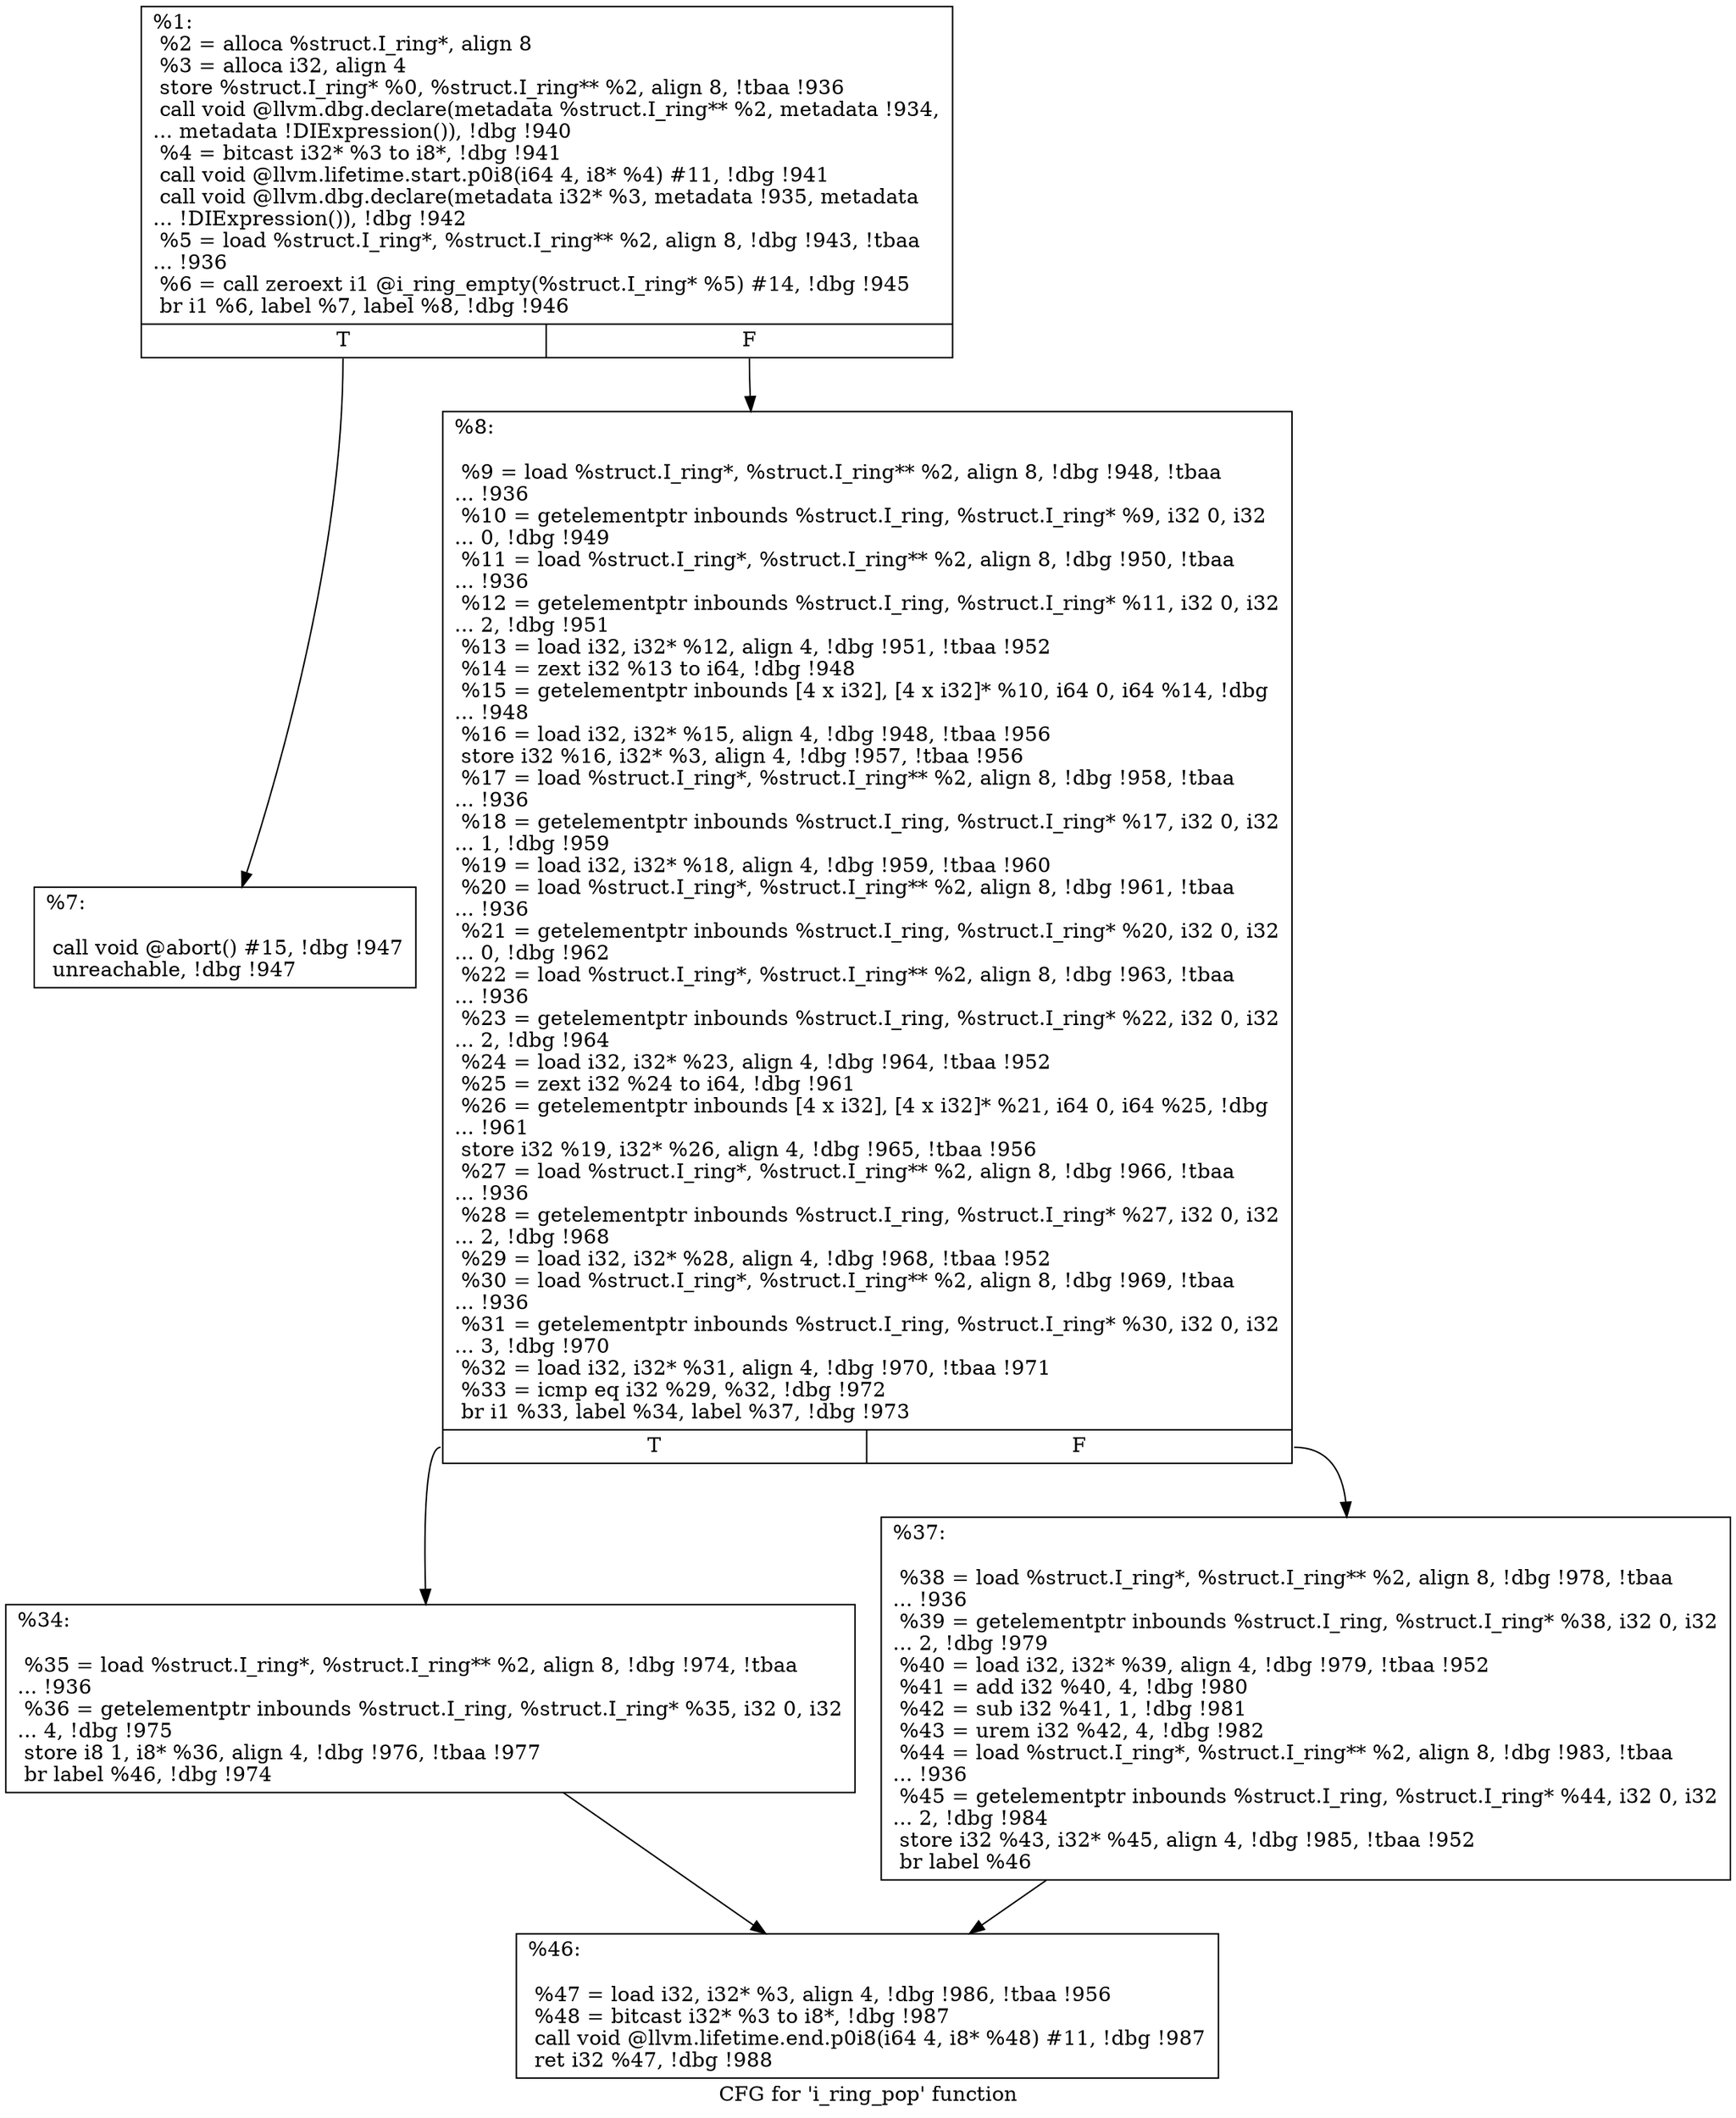 digraph "CFG for 'i_ring_pop' function" {
	label="CFG for 'i_ring_pop' function";

	Node0x25079e0 [shape=record,label="{%1:\l  %2 = alloca %struct.I_ring*, align 8\l  %3 = alloca i32, align 4\l  store %struct.I_ring* %0, %struct.I_ring** %2, align 8, !tbaa !936\l  call void @llvm.dbg.declare(metadata %struct.I_ring** %2, metadata !934,\l... metadata !DIExpression()), !dbg !940\l  %4 = bitcast i32* %3 to i8*, !dbg !941\l  call void @llvm.lifetime.start.p0i8(i64 4, i8* %4) #11, !dbg !941\l  call void @llvm.dbg.declare(metadata i32* %3, metadata !935, metadata\l... !DIExpression()), !dbg !942\l  %5 = load %struct.I_ring*, %struct.I_ring** %2, align 8, !dbg !943, !tbaa\l... !936\l  %6 = call zeroext i1 @i_ring_empty(%struct.I_ring* %5) #14, !dbg !945\l  br i1 %6, label %7, label %8, !dbg !946\l|{<s0>T|<s1>F}}"];
	Node0x25079e0:s0 -> Node0x250ac80;
	Node0x25079e0:s1 -> Node0x250acd0;
	Node0x250ac80 [shape=record,label="{%7:\l\l  call void @abort() #15, !dbg !947\l  unreachable, !dbg !947\l}"];
	Node0x250acd0 [shape=record,label="{%8:\l\l  %9 = load %struct.I_ring*, %struct.I_ring** %2, align 8, !dbg !948, !tbaa\l... !936\l  %10 = getelementptr inbounds %struct.I_ring, %struct.I_ring* %9, i32 0, i32\l... 0, !dbg !949\l  %11 = load %struct.I_ring*, %struct.I_ring** %2, align 8, !dbg !950, !tbaa\l... !936\l  %12 = getelementptr inbounds %struct.I_ring, %struct.I_ring* %11, i32 0, i32\l... 2, !dbg !951\l  %13 = load i32, i32* %12, align 4, !dbg !951, !tbaa !952\l  %14 = zext i32 %13 to i64, !dbg !948\l  %15 = getelementptr inbounds [4 x i32], [4 x i32]* %10, i64 0, i64 %14, !dbg\l... !948\l  %16 = load i32, i32* %15, align 4, !dbg !948, !tbaa !956\l  store i32 %16, i32* %3, align 4, !dbg !957, !tbaa !956\l  %17 = load %struct.I_ring*, %struct.I_ring** %2, align 8, !dbg !958, !tbaa\l... !936\l  %18 = getelementptr inbounds %struct.I_ring, %struct.I_ring* %17, i32 0, i32\l... 1, !dbg !959\l  %19 = load i32, i32* %18, align 4, !dbg !959, !tbaa !960\l  %20 = load %struct.I_ring*, %struct.I_ring** %2, align 8, !dbg !961, !tbaa\l... !936\l  %21 = getelementptr inbounds %struct.I_ring, %struct.I_ring* %20, i32 0, i32\l... 0, !dbg !962\l  %22 = load %struct.I_ring*, %struct.I_ring** %2, align 8, !dbg !963, !tbaa\l... !936\l  %23 = getelementptr inbounds %struct.I_ring, %struct.I_ring* %22, i32 0, i32\l... 2, !dbg !964\l  %24 = load i32, i32* %23, align 4, !dbg !964, !tbaa !952\l  %25 = zext i32 %24 to i64, !dbg !961\l  %26 = getelementptr inbounds [4 x i32], [4 x i32]* %21, i64 0, i64 %25, !dbg\l... !961\l  store i32 %19, i32* %26, align 4, !dbg !965, !tbaa !956\l  %27 = load %struct.I_ring*, %struct.I_ring** %2, align 8, !dbg !966, !tbaa\l... !936\l  %28 = getelementptr inbounds %struct.I_ring, %struct.I_ring* %27, i32 0, i32\l... 2, !dbg !968\l  %29 = load i32, i32* %28, align 4, !dbg !968, !tbaa !952\l  %30 = load %struct.I_ring*, %struct.I_ring** %2, align 8, !dbg !969, !tbaa\l... !936\l  %31 = getelementptr inbounds %struct.I_ring, %struct.I_ring* %30, i32 0, i32\l... 3, !dbg !970\l  %32 = load i32, i32* %31, align 4, !dbg !970, !tbaa !971\l  %33 = icmp eq i32 %29, %32, !dbg !972\l  br i1 %33, label %34, label %37, !dbg !973\l|{<s0>T|<s1>F}}"];
	Node0x250acd0:s0 -> Node0x250ad20;
	Node0x250acd0:s1 -> Node0x250ad70;
	Node0x250ad20 [shape=record,label="{%34:\l\l  %35 = load %struct.I_ring*, %struct.I_ring** %2, align 8, !dbg !974, !tbaa\l... !936\l  %36 = getelementptr inbounds %struct.I_ring, %struct.I_ring* %35, i32 0, i32\l... 4, !dbg !975\l  store i8 1, i8* %36, align 4, !dbg !976, !tbaa !977\l  br label %46, !dbg !974\l}"];
	Node0x250ad20 -> Node0x250adc0;
	Node0x250ad70 [shape=record,label="{%37:\l\l  %38 = load %struct.I_ring*, %struct.I_ring** %2, align 8, !dbg !978, !tbaa\l... !936\l  %39 = getelementptr inbounds %struct.I_ring, %struct.I_ring* %38, i32 0, i32\l... 2, !dbg !979\l  %40 = load i32, i32* %39, align 4, !dbg !979, !tbaa !952\l  %41 = add i32 %40, 4, !dbg !980\l  %42 = sub i32 %41, 1, !dbg !981\l  %43 = urem i32 %42, 4, !dbg !982\l  %44 = load %struct.I_ring*, %struct.I_ring** %2, align 8, !dbg !983, !tbaa\l... !936\l  %45 = getelementptr inbounds %struct.I_ring, %struct.I_ring* %44, i32 0, i32\l... 2, !dbg !984\l  store i32 %43, i32* %45, align 4, !dbg !985, !tbaa !952\l  br label %46\l}"];
	Node0x250ad70 -> Node0x250adc0;
	Node0x250adc0 [shape=record,label="{%46:\l\l  %47 = load i32, i32* %3, align 4, !dbg !986, !tbaa !956\l  %48 = bitcast i32* %3 to i8*, !dbg !987\l  call void @llvm.lifetime.end.p0i8(i64 4, i8* %48) #11, !dbg !987\l  ret i32 %47, !dbg !988\l}"];
}
